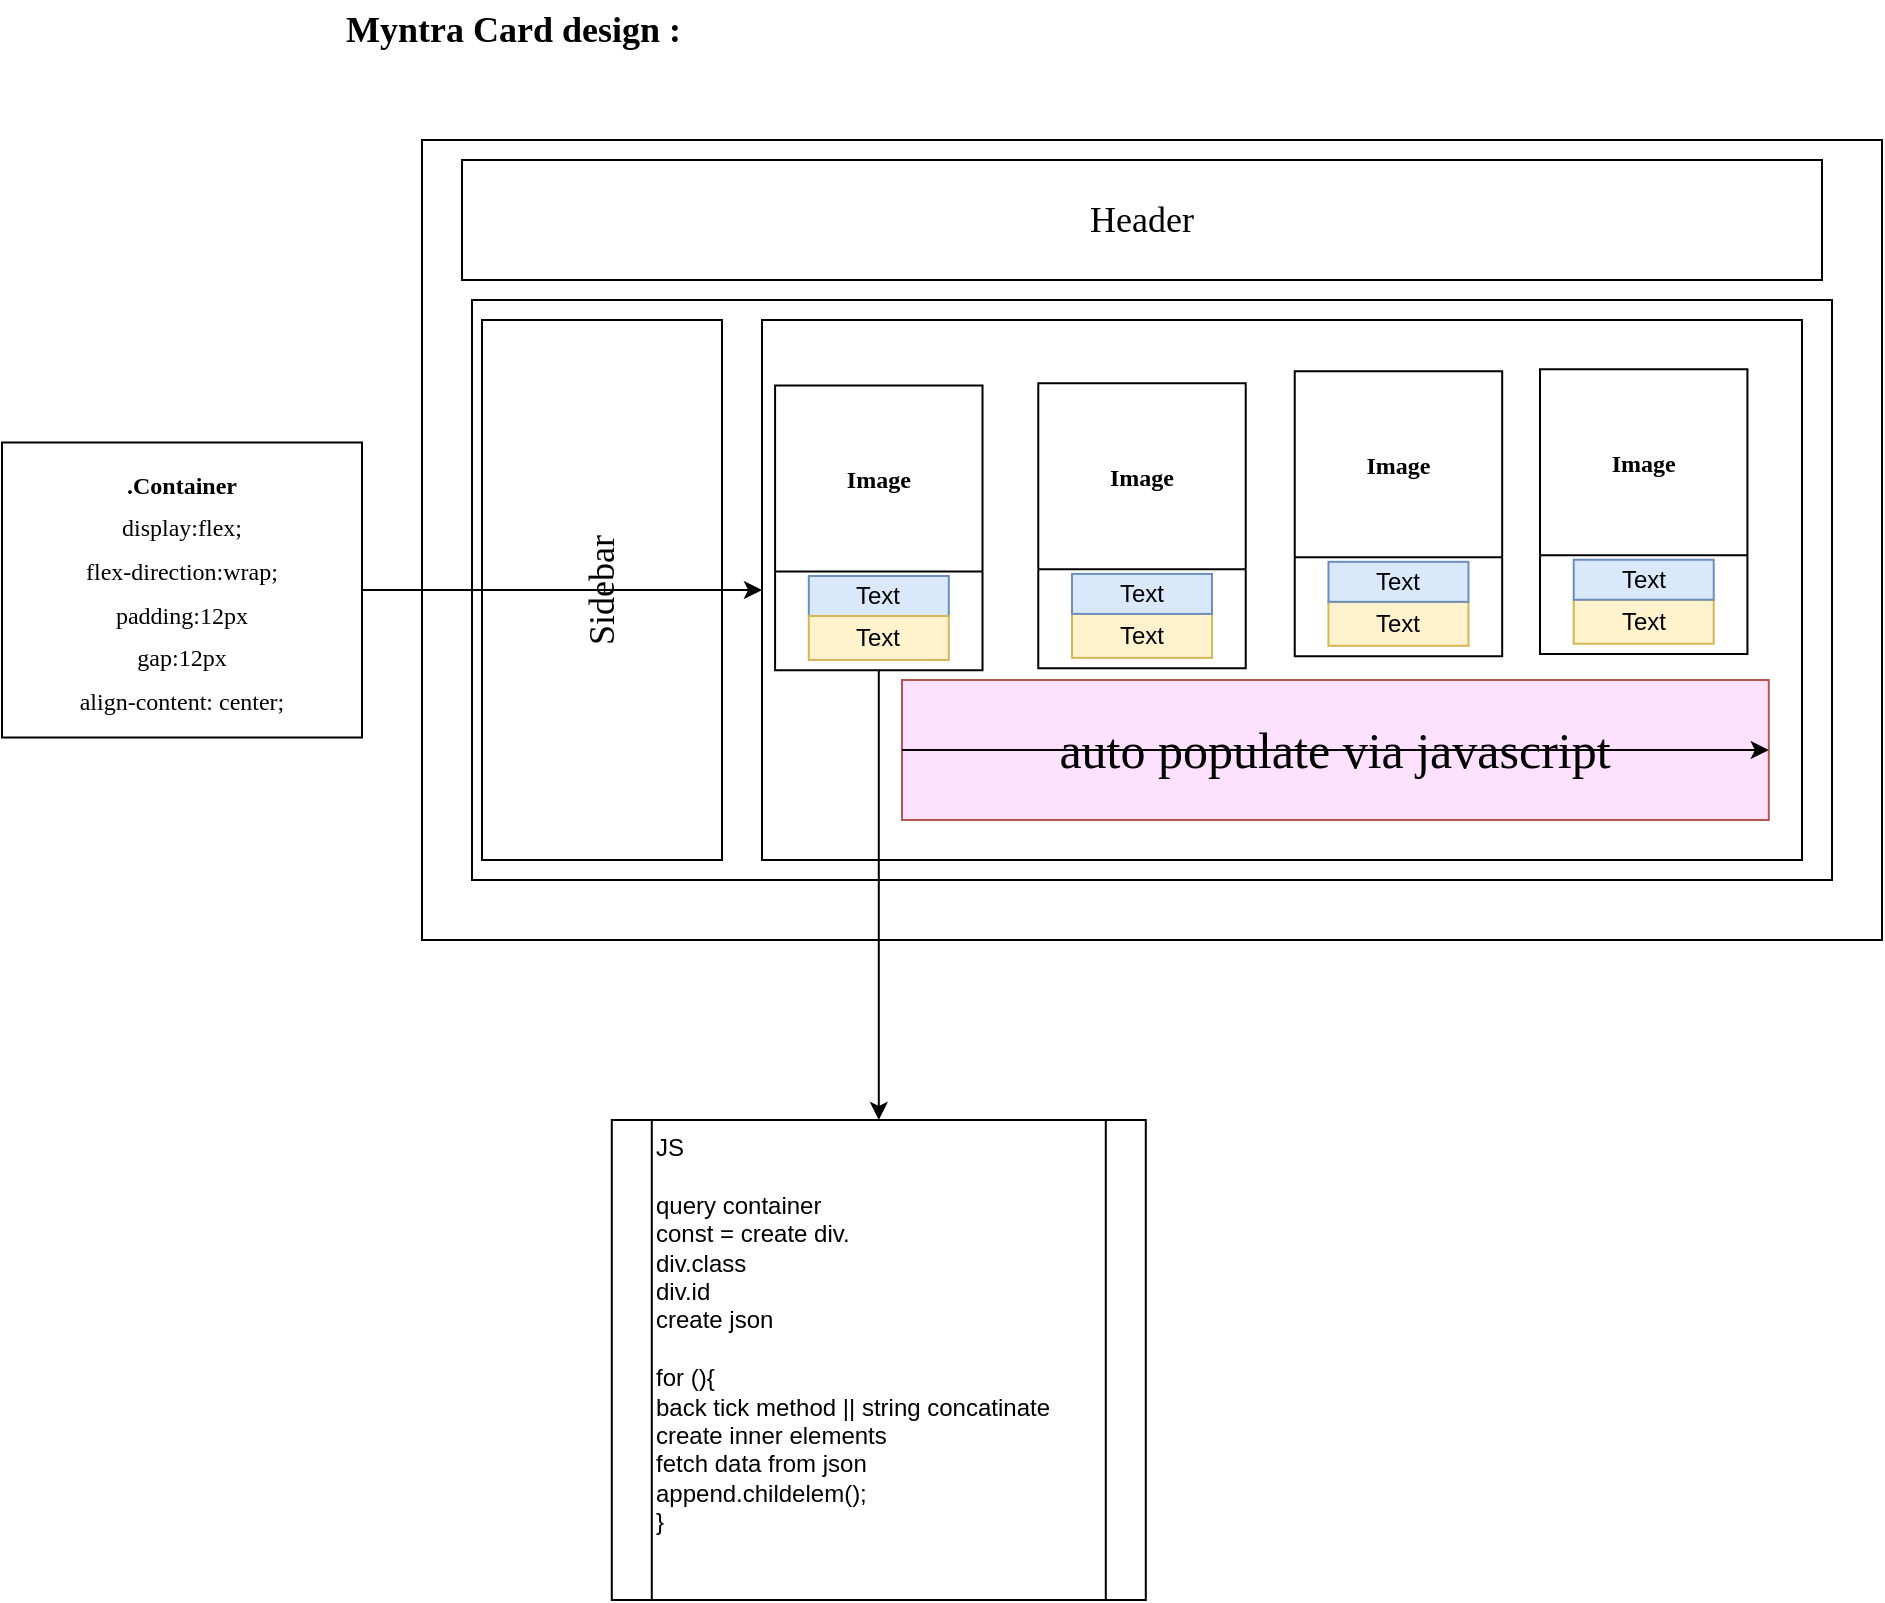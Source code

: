 <mxfile version="17.4.0" type="device"><diagram id="AJWjdUIW88AqfV4L6-Up" name="Page-1"><mxGraphModel dx="1718" dy="482" grid="1" gridSize="10" guides="1" tooltips="1" connect="1" arrows="1" fold="1" page="1" pageScale="1" pageWidth="850" pageHeight="1100" math="0" shadow="0"><root><mxCell id="0"/><mxCell id="1" parent="0"/><mxCell id="39bKa2IZXYUCrWLgULxY-1" value="" style="rounded=0;whiteSpace=wrap;html=1;" vertex="1" parent="1"><mxGeometry x="80" y="80" width="730" height="400" as="geometry"/></mxCell><mxCell id="39bKa2IZXYUCrWLgULxY-2" value="&lt;font face=&quot;Verdana&quot; style=&quot;font-size: 18px&quot;&gt;&lt;b&gt;Myntra Card design :&amp;nbsp;&lt;/b&gt;&lt;/font&gt;" style="text;html=1;strokeColor=none;fillColor=none;align=left;verticalAlign=middle;whiteSpace=wrap;rounded=0;" vertex="1" parent="1"><mxGeometry x="40" y="10" width="350" height="30" as="geometry"/></mxCell><mxCell id="39bKa2IZXYUCrWLgULxY-4" value="Header" style="rounded=0;whiteSpace=wrap;html=1;fontFamily=Verdana;fontSize=18;" vertex="1" parent="1"><mxGeometry x="100" y="90" width="680" height="60" as="geometry"/></mxCell><mxCell id="39bKa2IZXYUCrWLgULxY-5" value="" style="rounded=0;whiteSpace=wrap;html=1;fontFamily=Verdana;fontSize=18;" vertex="1" parent="1"><mxGeometry x="105" y="160" width="680" height="290" as="geometry"/></mxCell><mxCell id="39bKa2IZXYUCrWLgULxY-6" value="Sidebar" style="rounded=0;whiteSpace=wrap;html=1;fontFamily=Verdana;fontSize=18;horizontal=0;" vertex="1" parent="1"><mxGeometry x="110" y="170" width="120" height="270" as="geometry"/></mxCell><mxCell id="39bKa2IZXYUCrWLgULxY-7" value="" style="rounded=0;html=1;fontFamily=Verdana;fontSize=18;horizontal=1;whiteSpace=wrap;" vertex="1" parent="1"><mxGeometry x="250" y="170" width="520" height="270" as="geometry"/></mxCell><mxCell id="39bKa2IZXYUCrWLgULxY-11" style="edgeStyle=orthogonalEdgeStyle;rounded=0;orthogonalLoop=1;jettySize=auto;html=1;fontFamily=Verdana;fontSize=18;" edge="1" parent="1" source="39bKa2IZXYUCrWLgULxY-10" target="39bKa2IZXYUCrWLgULxY-7"><mxGeometry relative="1" as="geometry"/></mxCell><mxCell id="39bKa2IZXYUCrWLgULxY-10" value="&lt;font style=&quot;font-size: 12px&quot;&gt;&lt;b&gt;.Container&lt;/b&gt;&lt;br&gt;display:flex;&lt;br&gt;flex-direction:wrap;&lt;br&gt;padding:12px&lt;br&gt;gap:12px&lt;br&gt;align-content: center;&lt;br&gt;&lt;/font&gt;" style="rounded=0;whiteSpace=wrap;html=1;fontFamily=Verdana;fontSize=18;" vertex="1" parent="1"><mxGeometry x="-130" y="231.25" width="180" height="147.5" as="geometry"/></mxCell><mxCell id="39bKa2IZXYUCrWLgULxY-18" style="edgeStyle=orthogonalEdgeStyle;curved=0;rounded=1;sketch=0;orthogonalLoop=1;jettySize=auto;html=1;exitX=1;exitY=0.5;exitDx=0;exitDy=0;entryX=0.5;entryY=0;entryDx=0;entryDy=0;" edge="1" parent="1" source="39bKa2IZXYUCrWLgULxY-13" target="39bKa2IZXYUCrWLgULxY-17"><mxGeometry relative="1" as="geometry"/></mxCell><mxCell id="39bKa2IZXYUCrWLgULxY-13" value="Image" style="swimlane;fontFamily=Verdana;fontSize=12;rotation=90;startSize=93;horizontal=0;labelPosition=center;verticalLabelPosition=middle;align=center;verticalAlign=middle;" vertex="1" parent="1"><mxGeometry x="237.17" y="222.09" width="142.46" height="103.72" as="geometry"><mxRectangle x="273.76" y="266.22" width="150" height="23" as="alternateBounds"/></mxGeometry></mxCell><mxCell id="39bKa2IZXYUCrWLgULxY-15" value="Text" style="text;html=1;strokeColor=#6c8ebf;fillColor=#dae8fc;align=center;verticalAlign=middle;whiteSpace=wrap;rounded=0;sketch=0;" vertex="1" parent="39bKa2IZXYUCrWLgULxY-13"><mxGeometry x="36.23" y="75.91" width="70" height="20" as="geometry"/></mxCell><mxCell id="39bKa2IZXYUCrWLgULxY-19" value="auto populate via javascript" style="text;html=1;strokeColor=#b85450;fillColor=#FEE0FF;align=center;verticalAlign=middle;whiteSpace=wrap;rounded=0;sketch=0;fontFamily=Verdana;fontSize=25;" vertex="1" parent="1"><mxGeometry x="320" y="350" width="433.4" height="70" as="geometry"/></mxCell><mxCell id="39bKa2IZXYUCrWLgULxY-17" value="JS&lt;br&gt;&lt;br&gt;query container&lt;br&gt;const = create div.&lt;br&gt;div.class&lt;br&gt;div.id&lt;br&gt;create json&amp;nbsp;&lt;br&gt;&lt;br&gt;for (){&lt;br&gt;back tick method || string concatinate&lt;br&gt;create inner elements&lt;br&gt;fetch data from json&lt;br&gt;append.childelem();&lt;br&gt;}&lt;br&gt;&lt;br&gt;" style="shape=process;whiteSpace=wrap;html=1;backgroundOutline=1;rounded=0;sketch=0;align=left;verticalAlign=top;size=0.075;" vertex="1" parent="1"><mxGeometry x="174.9" y="570" width="267" height="240" as="geometry"/></mxCell><mxCell id="39bKa2IZXYUCrWLgULxY-16" value="Text" style="text;html=1;strokeColor=#d6b656;fillColor=#fff2cc;align=center;verticalAlign=middle;whiteSpace=wrap;rounded=0;sketch=0;" vertex="1" parent="1"><mxGeometry x="273.4" y="318" width="70" height="22" as="geometry"/></mxCell><mxCell id="39bKa2IZXYUCrWLgULxY-20" value="Text" style="text;html=1;strokeColor=#d6b656;fillColor=#fff2cc;align=center;verticalAlign=middle;whiteSpace=wrap;rounded=0;sketch=0;" vertex="1" parent="1"><mxGeometry x="405" y="316.95" width="70" height="22" as="geometry"/></mxCell><mxCell id="39bKa2IZXYUCrWLgULxY-21" value="Image" style="swimlane;fontFamily=Verdana;fontSize=12;rotation=90;startSize=93;horizontal=0;labelPosition=center;verticalLabelPosition=middle;align=center;verticalAlign=middle;" vertex="1" parent="1"><mxGeometry x="368.77" y="221.04" width="142.46" height="103.72" as="geometry"><mxRectangle x="313" y="367" width="150" height="23" as="alternateBounds"/></mxGeometry></mxCell><mxCell id="39bKa2IZXYUCrWLgULxY-22" value="Text" style="text;html=1;strokeColor=#6c8ebf;fillColor=#dae8fc;align=center;verticalAlign=middle;whiteSpace=wrap;rounded=0;sketch=0;" vertex="1" parent="39bKa2IZXYUCrWLgULxY-21"><mxGeometry x="36.23" y="75.91" width="70" height="20" as="geometry"/></mxCell><mxCell id="39bKa2IZXYUCrWLgULxY-34" value="Text" style="text;html=1;strokeColor=#d6b656;fillColor=#fff2cc;align=center;verticalAlign=middle;whiteSpace=wrap;rounded=0;sketch=0;" vertex="1" parent="1"><mxGeometry x="533.23" y="310.91" width="70" height="22" as="geometry"/></mxCell><mxCell id="39bKa2IZXYUCrWLgULxY-35" value="Image" style="swimlane;fontFamily=Verdana;fontSize=12;rotation=90;startSize=93;horizontal=0;labelPosition=center;verticalLabelPosition=middle;align=center;verticalAlign=middle;" vertex="1" parent="1"><mxGeometry x="497" y="215" width="142.46" height="103.72" as="geometry"><mxRectangle x="313" y="367" width="150" height="23" as="alternateBounds"/></mxGeometry></mxCell><mxCell id="39bKa2IZXYUCrWLgULxY-36" value="Text" style="text;html=1;strokeColor=#6c8ebf;fillColor=#dae8fc;align=center;verticalAlign=middle;whiteSpace=wrap;rounded=0;sketch=0;" vertex="1" parent="39bKa2IZXYUCrWLgULxY-35"><mxGeometry x="36.23" y="75.91" width="70" height="20" as="geometry"/></mxCell><mxCell id="39bKa2IZXYUCrWLgULxY-37" value="Text" style="text;html=1;strokeColor=#d6b656;fillColor=#fff2cc;align=center;verticalAlign=middle;whiteSpace=wrap;rounded=0;sketch=0;" vertex="1" parent="1"><mxGeometry x="655.86" y="309.86" width="70" height="22" as="geometry"/></mxCell><mxCell id="39bKa2IZXYUCrWLgULxY-38" value="Image" style="swimlane;fontFamily=Verdana;fontSize=12;rotation=90;startSize=93;horizontal=0;labelPosition=center;verticalLabelPosition=middle;align=center;verticalAlign=middle;" vertex="1" parent="1"><mxGeometry x="619.63" y="213.95" width="142.46" height="103.72" as="geometry"><mxRectangle x="313" y="367" width="150" height="23" as="alternateBounds"/></mxGeometry></mxCell><mxCell id="39bKa2IZXYUCrWLgULxY-39" value="Text" style="text;html=1;strokeColor=#6c8ebf;fillColor=#dae8fc;align=center;verticalAlign=middle;whiteSpace=wrap;rounded=0;sketch=0;" vertex="1" parent="39bKa2IZXYUCrWLgULxY-38"><mxGeometry x="36.23" y="75.91" width="70" height="20" as="geometry"/></mxCell><mxCell id="39bKa2IZXYUCrWLgULxY-40" style="edgeStyle=orthogonalEdgeStyle;curved=0;rounded=1;sketch=0;orthogonalLoop=1;jettySize=auto;html=1;exitX=0;exitY=0.5;exitDx=0;exitDy=0;entryX=1;entryY=0.5;entryDx=0;entryDy=0;" edge="1" parent="1" source="39bKa2IZXYUCrWLgULxY-19" target="39bKa2IZXYUCrWLgULxY-19"><mxGeometry relative="1" as="geometry"><mxPoint x="580" y="370" as="targetPoint"/><Array as="points"><mxPoint x="400" y="385"/><mxPoint x="400" y="385"/></Array></mxGeometry></mxCell></root></mxGraphModel></diagram></mxfile>